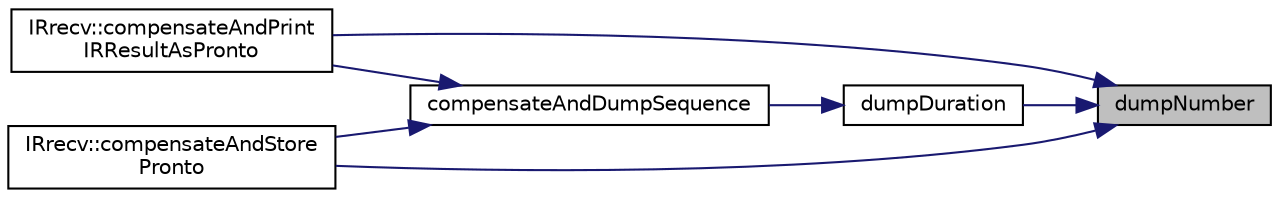 digraph "dumpNumber"
{
 // LATEX_PDF_SIZE
  edge [fontname="Helvetica",fontsize="10",labelfontname="Helvetica",labelfontsize="10"];
  node [fontname="Helvetica",fontsize="10",shape=record];
  rankdir="RL";
  Node1 [label="dumpNumber",height=0.2,width=0.4,color="black", fillcolor="grey75", style="filled", fontcolor="black",tooltip=" "];
  Node1 -> Node2 [dir="back",color="midnightblue",fontsize="10",style="solid"];
  Node2 [label="IRrecv::compensateAndPrint\lIRResultAsPronto",height=0.2,width=0.4,color="black", fillcolor="white", style="filled",URL="$group___decoder.html#gaa701711c860c8ff58d332c4567e7ff89",tooltip=" "];
  Node1 -> Node3 [dir="back",color="midnightblue",fontsize="10",style="solid"];
  Node3 [label="IRrecv::compensateAndStore\lPronto",height=0.2,width=0.4,color="black", fillcolor="white", style="filled",URL="$group___decoder.html#ga48195517ee0e2cd73788c7956e413014",tooltip=" "];
  Node1 -> Node4 [dir="back",color="midnightblue",fontsize="10",style="solid"];
  Node4 [label="dumpDuration",height=0.2,width=0.4,color="black", fillcolor="white", style="filled",URL="$group___decoder.html#ga479fbb18cdfa303a8bc4322123f831df",tooltip=" "];
  Node4 -> Node5 [dir="back",color="midnightblue",fontsize="10",style="solid"];
  Node5 [label="compensateAndDumpSequence",height=0.2,width=0.4,color="black", fillcolor="white", style="filled",URL="$group___decoder.html#ga8a8a6b504851150df425d5b490d92640",tooltip=" "];
  Node5 -> Node2 [dir="back",color="midnightblue",fontsize="10",style="solid"];
  Node5 -> Node3 [dir="back",color="midnightblue",fontsize="10",style="solid"];
}
